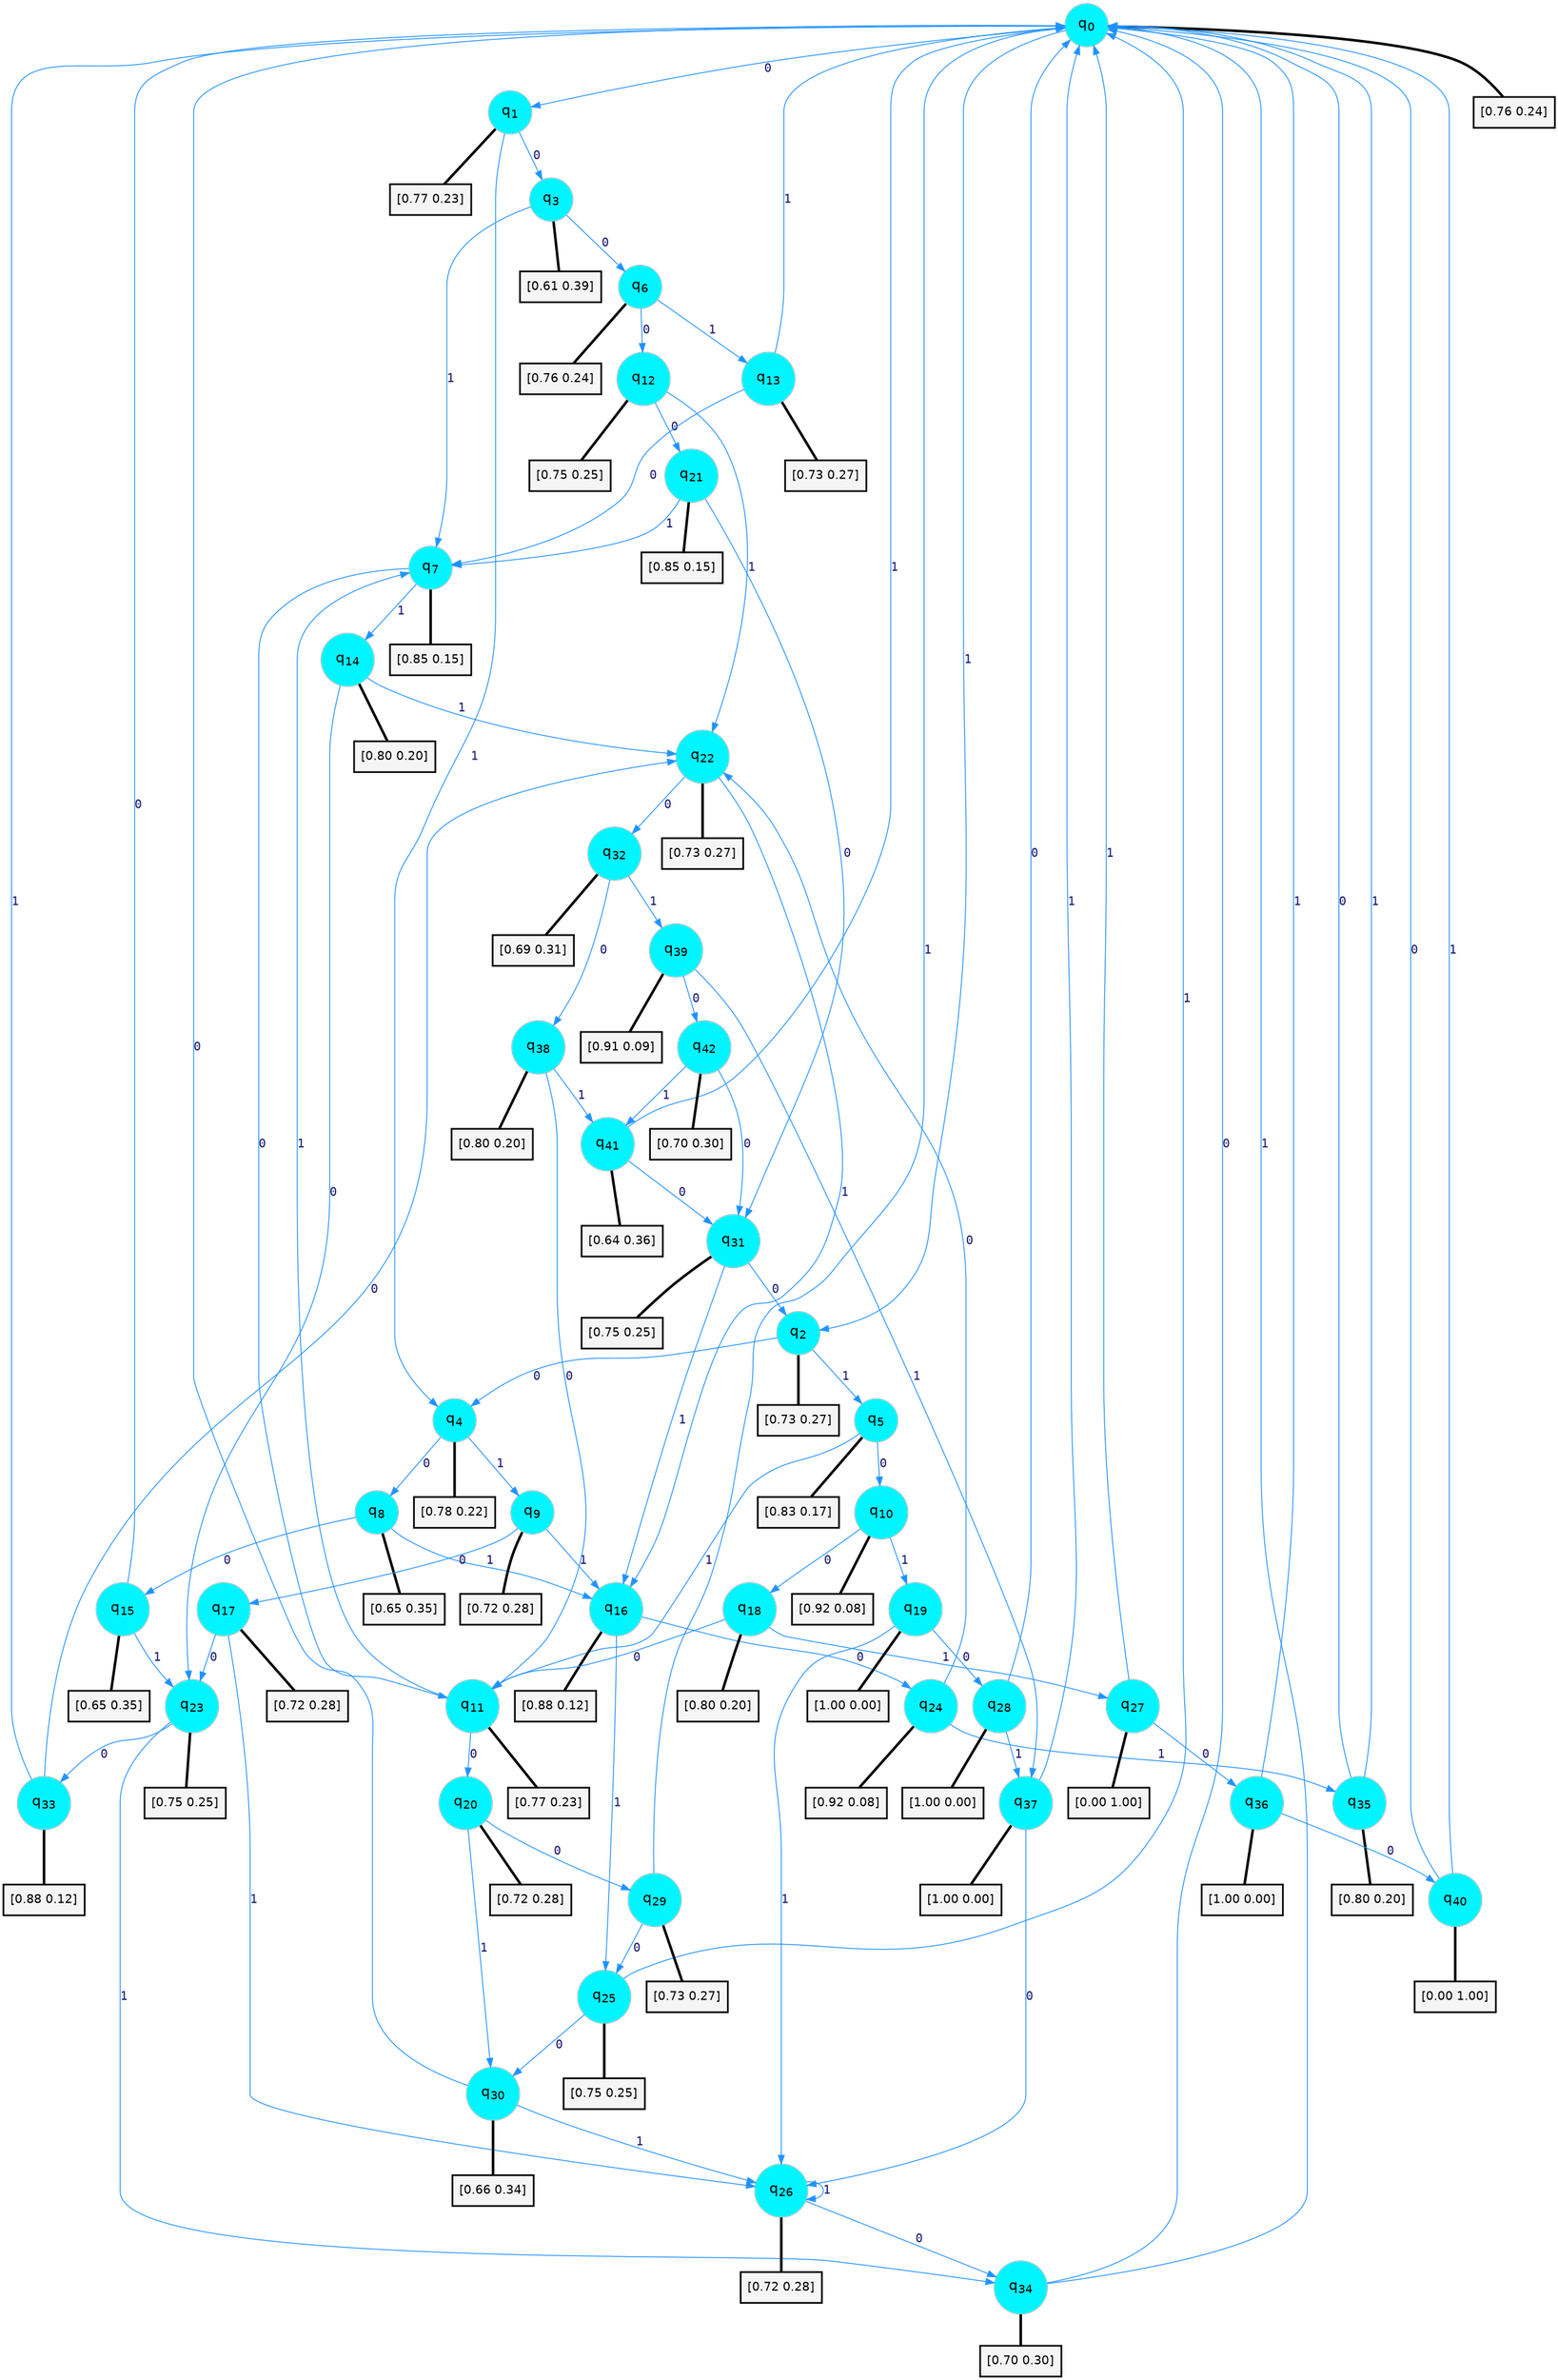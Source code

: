 digraph G {
graph [
bgcolor=transparent, dpi=300, rankdir=TD, size="40,25"];
node [
color=gray, fillcolor=turquoise1, fontcolor=black, fontname=Helvetica, fontsize=16, fontweight=bold, shape=circle, style=filled];
edge [
arrowsize=1, color=dodgerblue1, fontcolor=midnightblue, fontname=courier, fontweight=bold, penwidth=1, style=solid, weight=20];
0[label=<q<SUB>0</SUB>>];
1[label=<q<SUB>1</SUB>>];
2[label=<q<SUB>2</SUB>>];
3[label=<q<SUB>3</SUB>>];
4[label=<q<SUB>4</SUB>>];
5[label=<q<SUB>5</SUB>>];
6[label=<q<SUB>6</SUB>>];
7[label=<q<SUB>7</SUB>>];
8[label=<q<SUB>8</SUB>>];
9[label=<q<SUB>9</SUB>>];
10[label=<q<SUB>10</SUB>>];
11[label=<q<SUB>11</SUB>>];
12[label=<q<SUB>12</SUB>>];
13[label=<q<SUB>13</SUB>>];
14[label=<q<SUB>14</SUB>>];
15[label=<q<SUB>15</SUB>>];
16[label=<q<SUB>16</SUB>>];
17[label=<q<SUB>17</SUB>>];
18[label=<q<SUB>18</SUB>>];
19[label=<q<SUB>19</SUB>>];
20[label=<q<SUB>20</SUB>>];
21[label=<q<SUB>21</SUB>>];
22[label=<q<SUB>22</SUB>>];
23[label=<q<SUB>23</SUB>>];
24[label=<q<SUB>24</SUB>>];
25[label=<q<SUB>25</SUB>>];
26[label=<q<SUB>26</SUB>>];
27[label=<q<SUB>27</SUB>>];
28[label=<q<SUB>28</SUB>>];
29[label=<q<SUB>29</SUB>>];
30[label=<q<SUB>30</SUB>>];
31[label=<q<SUB>31</SUB>>];
32[label=<q<SUB>32</SUB>>];
33[label=<q<SUB>33</SUB>>];
34[label=<q<SUB>34</SUB>>];
35[label=<q<SUB>35</SUB>>];
36[label=<q<SUB>36</SUB>>];
37[label=<q<SUB>37</SUB>>];
38[label=<q<SUB>38</SUB>>];
39[label=<q<SUB>39</SUB>>];
40[label=<q<SUB>40</SUB>>];
41[label=<q<SUB>41</SUB>>];
42[label=<q<SUB>42</SUB>>];
43[label="[0.76 0.24]", shape=box,fontcolor=black, fontname=Helvetica, fontsize=14, penwidth=2, fillcolor=whitesmoke,color=black];
44[label="[0.77 0.23]", shape=box,fontcolor=black, fontname=Helvetica, fontsize=14, penwidth=2, fillcolor=whitesmoke,color=black];
45[label="[0.73 0.27]", shape=box,fontcolor=black, fontname=Helvetica, fontsize=14, penwidth=2, fillcolor=whitesmoke,color=black];
46[label="[0.61 0.39]", shape=box,fontcolor=black, fontname=Helvetica, fontsize=14, penwidth=2, fillcolor=whitesmoke,color=black];
47[label="[0.78 0.22]", shape=box,fontcolor=black, fontname=Helvetica, fontsize=14, penwidth=2, fillcolor=whitesmoke,color=black];
48[label="[0.83 0.17]", shape=box,fontcolor=black, fontname=Helvetica, fontsize=14, penwidth=2, fillcolor=whitesmoke,color=black];
49[label="[0.76 0.24]", shape=box,fontcolor=black, fontname=Helvetica, fontsize=14, penwidth=2, fillcolor=whitesmoke,color=black];
50[label="[0.85 0.15]", shape=box,fontcolor=black, fontname=Helvetica, fontsize=14, penwidth=2, fillcolor=whitesmoke,color=black];
51[label="[0.65 0.35]", shape=box,fontcolor=black, fontname=Helvetica, fontsize=14, penwidth=2, fillcolor=whitesmoke,color=black];
52[label="[0.72 0.28]", shape=box,fontcolor=black, fontname=Helvetica, fontsize=14, penwidth=2, fillcolor=whitesmoke,color=black];
53[label="[0.92 0.08]", shape=box,fontcolor=black, fontname=Helvetica, fontsize=14, penwidth=2, fillcolor=whitesmoke,color=black];
54[label="[0.77 0.23]", shape=box,fontcolor=black, fontname=Helvetica, fontsize=14, penwidth=2, fillcolor=whitesmoke,color=black];
55[label="[0.75 0.25]", shape=box,fontcolor=black, fontname=Helvetica, fontsize=14, penwidth=2, fillcolor=whitesmoke,color=black];
56[label="[0.73 0.27]", shape=box,fontcolor=black, fontname=Helvetica, fontsize=14, penwidth=2, fillcolor=whitesmoke,color=black];
57[label="[0.80 0.20]", shape=box,fontcolor=black, fontname=Helvetica, fontsize=14, penwidth=2, fillcolor=whitesmoke,color=black];
58[label="[0.65 0.35]", shape=box,fontcolor=black, fontname=Helvetica, fontsize=14, penwidth=2, fillcolor=whitesmoke,color=black];
59[label="[0.88 0.12]", shape=box,fontcolor=black, fontname=Helvetica, fontsize=14, penwidth=2, fillcolor=whitesmoke,color=black];
60[label="[0.72 0.28]", shape=box,fontcolor=black, fontname=Helvetica, fontsize=14, penwidth=2, fillcolor=whitesmoke,color=black];
61[label="[0.80 0.20]", shape=box,fontcolor=black, fontname=Helvetica, fontsize=14, penwidth=2, fillcolor=whitesmoke,color=black];
62[label="[1.00 0.00]", shape=box,fontcolor=black, fontname=Helvetica, fontsize=14, penwidth=2, fillcolor=whitesmoke,color=black];
63[label="[0.72 0.28]", shape=box,fontcolor=black, fontname=Helvetica, fontsize=14, penwidth=2, fillcolor=whitesmoke,color=black];
64[label="[0.85 0.15]", shape=box,fontcolor=black, fontname=Helvetica, fontsize=14, penwidth=2, fillcolor=whitesmoke,color=black];
65[label="[0.73 0.27]", shape=box,fontcolor=black, fontname=Helvetica, fontsize=14, penwidth=2, fillcolor=whitesmoke,color=black];
66[label="[0.75 0.25]", shape=box,fontcolor=black, fontname=Helvetica, fontsize=14, penwidth=2, fillcolor=whitesmoke,color=black];
67[label="[0.92 0.08]", shape=box,fontcolor=black, fontname=Helvetica, fontsize=14, penwidth=2, fillcolor=whitesmoke,color=black];
68[label="[0.75 0.25]", shape=box,fontcolor=black, fontname=Helvetica, fontsize=14, penwidth=2, fillcolor=whitesmoke,color=black];
69[label="[0.72 0.28]", shape=box,fontcolor=black, fontname=Helvetica, fontsize=14, penwidth=2, fillcolor=whitesmoke,color=black];
70[label="[0.00 1.00]", shape=box,fontcolor=black, fontname=Helvetica, fontsize=14, penwidth=2, fillcolor=whitesmoke,color=black];
71[label="[1.00 0.00]", shape=box,fontcolor=black, fontname=Helvetica, fontsize=14, penwidth=2, fillcolor=whitesmoke,color=black];
72[label="[0.73 0.27]", shape=box,fontcolor=black, fontname=Helvetica, fontsize=14, penwidth=2, fillcolor=whitesmoke,color=black];
73[label="[0.66 0.34]", shape=box,fontcolor=black, fontname=Helvetica, fontsize=14, penwidth=2, fillcolor=whitesmoke,color=black];
74[label="[0.75 0.25]", shape=box,fontcolor=black, fontname=Helvetica, fontsize=14, penwidth=2, fillcolor=whitesmoke,color=black];
75[label="[0.69 0.31]", shape=box,fontcolor=black, fontname=Helvetica, fontsize=14, penwidth=2, fillcolor=whitesmoke,color=black];
76[label="[0.88 0.12]", shape=box,fontcolor=black, fontname=Helvetica, fontsize=14, penwidth=2, fillcolor=whitesmoke,color=black];
77[label="[0.70 0.30]", shape=box,fontcolor=black, fontname=Helvetica, fontsize=14, penwidth=2, fillcolor=whitesmoke,color=black];
78[label="[0.80 0.20]", shape=box,fontcolor=black, fontname=Helvetica, fontsize=14, penwidth=2, fillcolor=whitesmoke,color=black];
79[label="[1.00 0.00]", shape=box,fontcolor=black, fontname=Helvetica, fontsize=14, penwidth=2, fillcolor=whitesmoke,color=black];
80[label="[1.00 0.00]", shape=box,fontcolor=black, fontname=Helvetica, fontsize=14, penwidth=2, fillcolor=whitesmoke,color=black];
81[label="[0.80 0.20]", shape=box,fontcolor=black, fontname=Helvetica, fontsize=14, penwidth=2, fillcolor=whitesmoke,color=black];
82[label="[0.91 0.09]", shape=box,fontcolor=black, fontname=Helvetica, fontsize=14, penwidth=2, fillcolor=whitesmoke,color=black];
83[label="[0.00 1.00]", shape=box,fontcolor=black, fontname=Helvetica, fontsize=14, penwidth=2, fillcolor=whitesmoke,color=black];
84[label="[0.64 0.36]", shape=box,fontcolor=black, fontname=Helvetica, fontsize=14, penwidth=2, fillcolor=whitesmoke,color=black];
85[label="[0.70 0.30]", shape=box,fontcolor=black, fontname=Helvetica, fontsize=14, penwidth=2, fillcolor=whitesmoke,color=black];
0->1 [label=0];
0->2 [label=1];
0->43 [arrowhead=none, penwidth=3,color=black];
1->3 [label=0];
1->4 [label=1];
1->44 [arrowhead=none, penwidth=3,color=black];
2->4 [label=0];
2->5 [label=1];
2->45 [arrowhead=none, penwidth=3,color=black];
3->6 [label=0];
3->7 [label=1];
3->46 [arrowhead=none, penwidth=3,color=black];
4->8 [label=0];
4->9 [label=1];
4->47 [arrowhead=none, penwidth=3,color=black];
5->10 [label=0];
5->11 [label=1];
5->48 [arrowhead=none, penwidth=3,color=black];
6->12 [label=0];
6->13 [label=1];
6->49 [arrowhead=none, penwidth=3,color=black];
7->11 [label=0];
7->14 [label=1];
7->50 [arrowhead=none, penwidth=3,color=black];
8->15 [label=0];
8->16 [label=1];
8->51 [arrowhead=none, penwidth=3,color=black];
9->17 [label=0];
9->16 [label=1];
9->52 [arrowhead=none, penwidth=3,color=black];
10->18 [label=0];
10->19 [label=1];
10->53 [arrowhead=none, penwidth=3,color=black];
11->20 [label=0];
11->7 [label=1];
11->54 [arrowhead=none, penwidth=3,color=black];
12->21 [label=0];
12->22 [label=1];
12->55 [arrowhead=none, penwidth=3,color=black];
13->7 [label=0];
13->0 [label=1];
13->56 [arrowhead=none, penwidth=3,color=black];
14->23 [label=0];
14->22 [label=1];
14->57 [arrowhead=none, penwidth=3,color=black];
15->0 [label=0];
15->23 [label=1];
15->58 [arrowhead=none, penwidth=3,color=black];
16->24 [label=0];
16->25 [label=1];
16->59 [arrowhead=none, penwidth=3,color=black];
17->23 [label=0];
17->26 [label=1];
17->60 [arrowhead=none, penwidth=3,color=black];
18->11 [label=0];
18->27 [label=1];
18->61 [arrowhead=none, penwidth=3,color=black];
19->28 [label=0];
19->26 [label=1];
19->62 [arrowhead=none, penwidth=3,color=black];
20->29 [label=0];
20->30 [label=1];
20->63 [arrowhead=none, penwidth=3,color=black];
21->31 [label=0];
21->7 [label=1];
21->64 [arrowhead=none, penwidth=3,color=black];
22->32 [label=0];
22->16 [label=1];
22->65 [arrowhead=none, penwidth=3,color=black];
23->33 [label=0];
23->34 [label=1];
23->66 [arrowhead=none, penwidth=3,color=black];
24->22 [label=0];
24->35 [label=1];
24->67 [arrowhead=none, penwidth=3,color=black];
25->30 [label=0];
25->0 [label=1];
25->68 [arrowhead=none, penwidth=3,color=black];
26->34 [label=0];
26->26 [label=1];
26->69 [arrowhead=none, penwidth=3,color=black];
27->36 [label=0];
27->0 [label=1];
27->70 [arrowhead=none, penwidth=3,color=black];
28->0 [label=0];
28->37 [label=1];
28->71 [arrowhead=none, penwidth=3,color=black];
29->25 [label=0];
29->0 [label=1];
29->72 [arrowhead=none, penwidth=3,color=black];
30->0 [label=0];
30->26 [label=1];
30->73 [arrowhead=none, penwidth=3,color=black];
31->2 [label=0];
31->16 [label=1];
31->74 [arrowhead=none, penwidth=3,color=black];
32->38 [label=0];
32->39 [label=1];
32->75 [arrowhead=none, penwidth=3,color=black];
33->22 [label=0];
33->0 [label=1];
33->76 [arrowhead=none, penwidth=3,color=black];
34->0 [label=0];
34->0 [label=1];
34->77 [arrowhead=none, penwidth=3,color=black];
35->0 [label=0];
35->0 [label=1];
35->78 [arrowhead=none, penwidth=3,color=black];
36->40 [label=0];
36->0 [label=1];
36->79 [arrowhead=none, penwidth=3,color=black];
37->26 [label=0];
37->0 [label=1];
37->80 [arrowhead=none, penwidth=3,color=black];
38->11 [label=0];
38->41 [label=1];
38->81 [arrowhead=none, penwidth=3,color=black];
39->42 [label=0];
39->37 [label=1];
39->82 [arrowhead=none, penwidth=3,color=black];
40->0 [label=0];
40->0 [label=1];
40->83 [arrowhead=none, penwidth=3,color=black];
41->31 [label=0];
41->0 [label=1];
41->84 [arrowhead=none, penwidth=3,color=black];
42->31 [label=0];
42->41 [label=1];
42->85 [arrowhead=none, penwidth=3,color=black];
}
